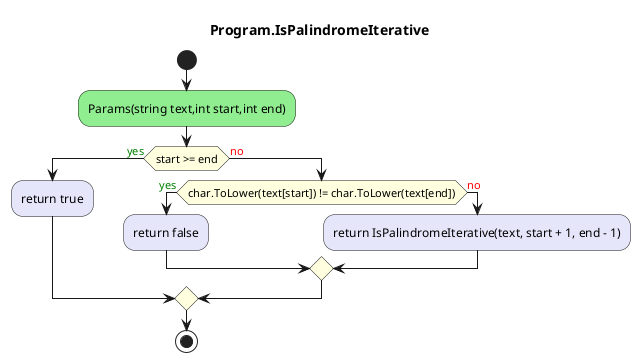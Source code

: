 @startuml Program.IsPalindromeIterative
title Program.IsPalindromeIterative
start
#LightGreen:Params(string text,int start,int end);
#LightYellow:if (start >= end) then (<color:green>yes)
        #Lavender:return true;
    else (<color:red>no)
        #LightYellow:if (char.ToLower(text[start]) != char.ToLower(text[end])) then (<color:green>yes)
                #Lavender:return false;
            else (<color:red>no)
                    #Lavender:return IsPalindromeIterative(text, start + 1, end - 1);
        endif
endif
stop
@enduml
